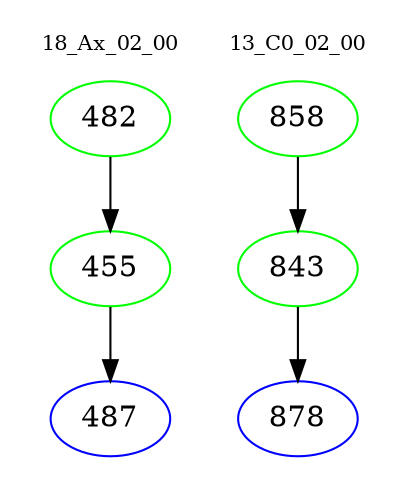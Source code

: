 digraph{
subgraph cluster_0 {
color = white
label = "18_Ax_02_00";
fontsize=10;
T0_482 [label="482", color="green"]
T0_482 -> T0_455 [color="black"]
T0_455 [label="455", color="green"]
T0_455 -> T0_487 [color="black"]
T0_487 [label="487", color="blue"]
}
subgraph cluster_1 {
color = white
label = "13_C0_02_00";
fontsize=10;
T1_858 [label="858", color="green"]
T1_858 -> T1_843 [color="black"]
T1_843 [label="843", color="green"]
T1_843 -> T1_878 [color="black"]
T1_878 [label="878", color="blue"]
}
}
